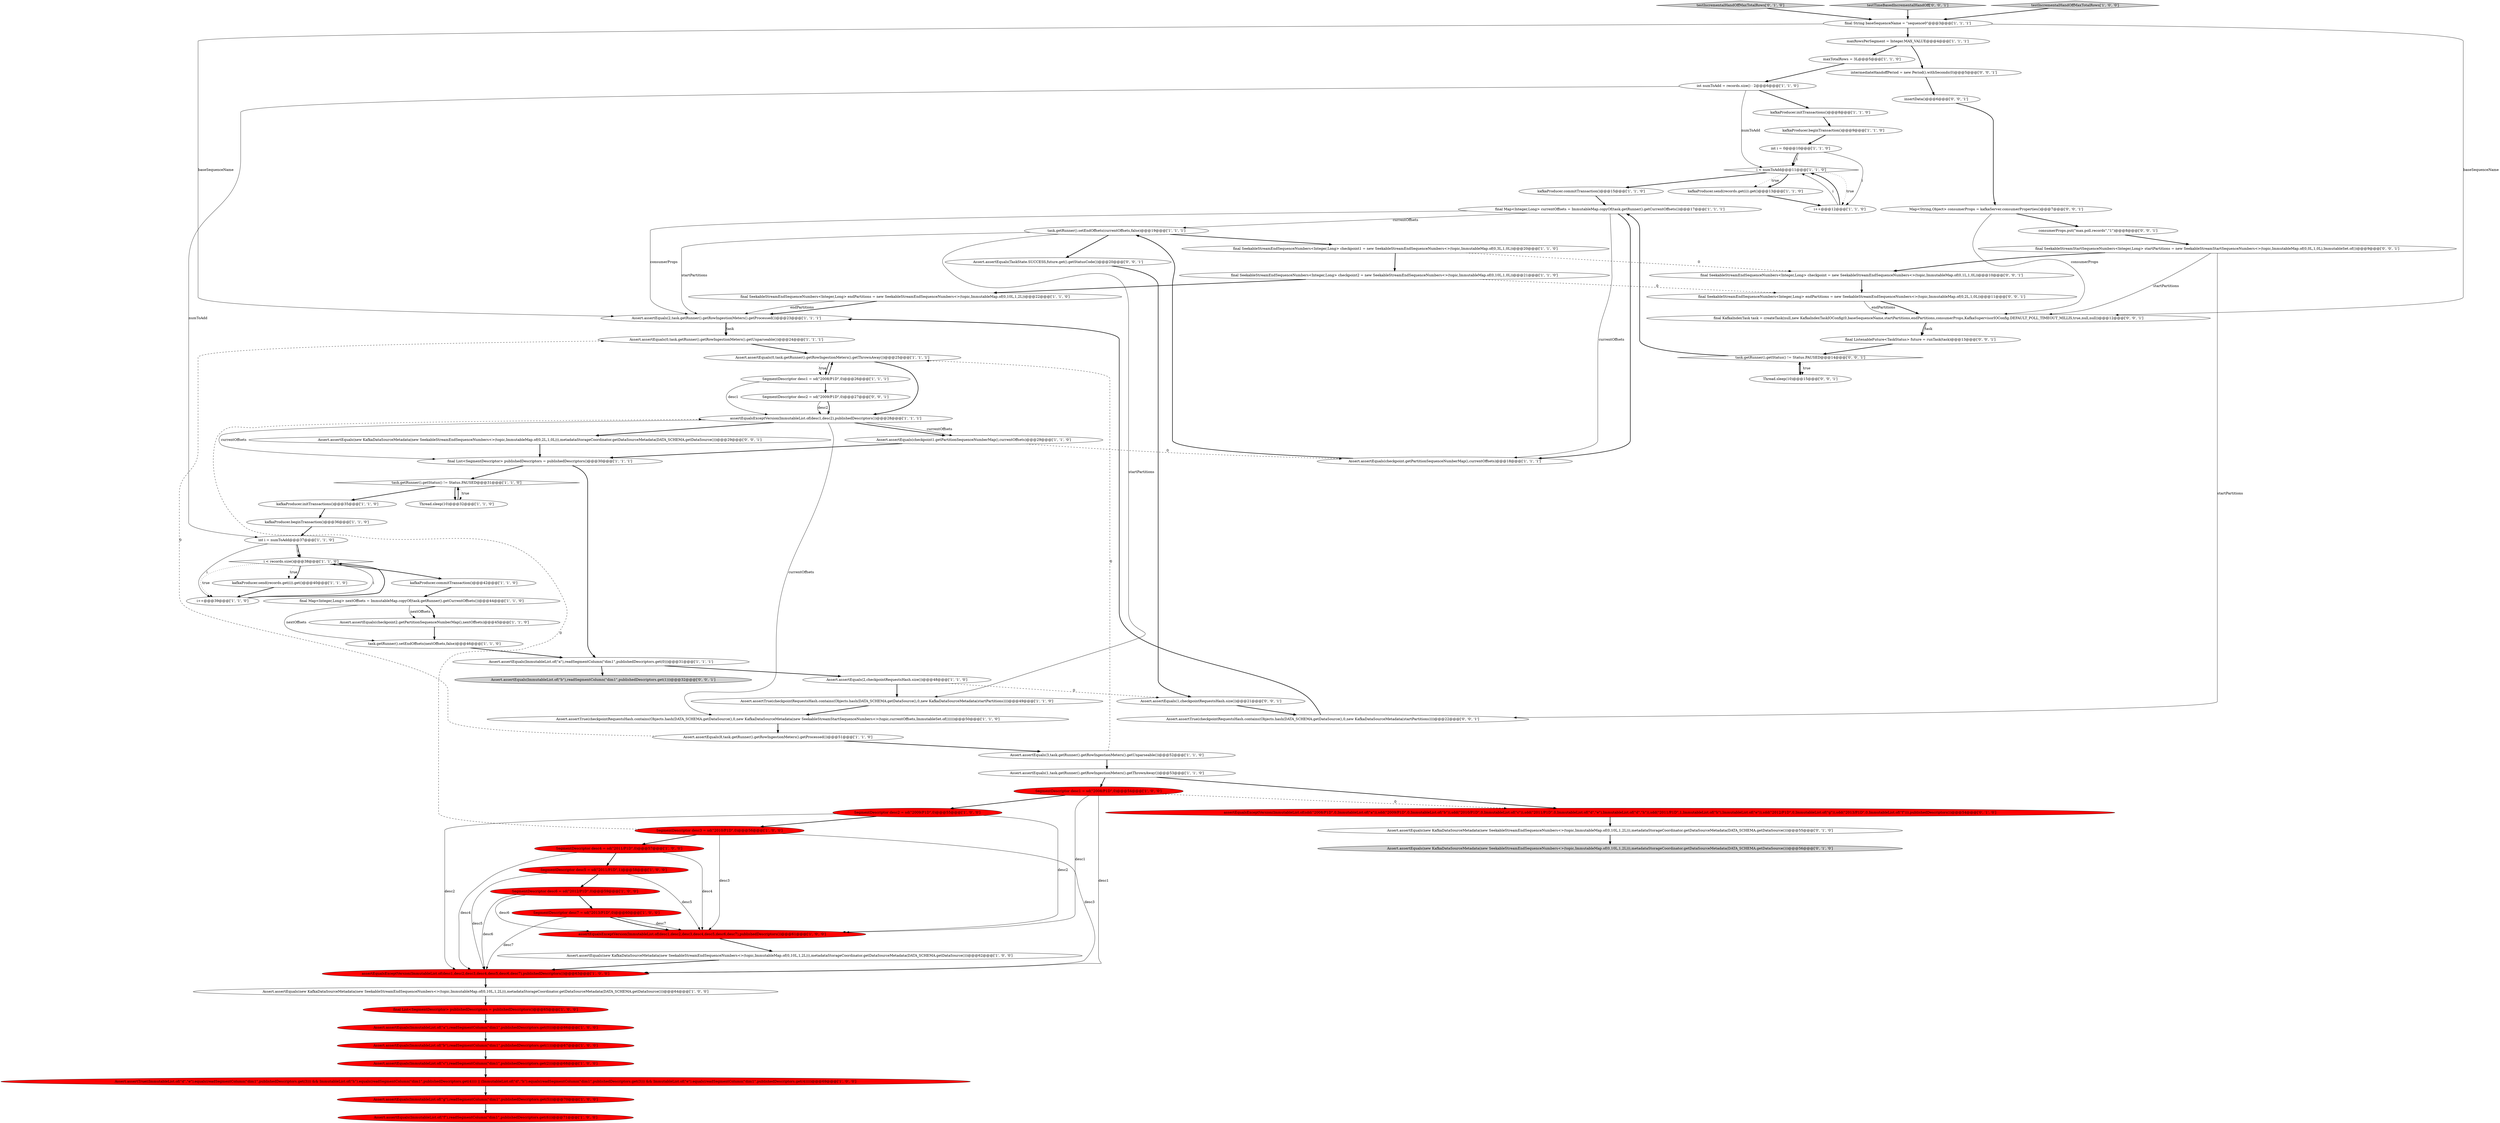digraph {
56 [style = filled, label = "kafkaProducer.initTransactions()@@@8@@@['1', '1', '0']", fillcolor = white, shape = ellipse image = "AAA0AAABBB1BBB"];
22 [style = filled, label = "Assert.assertEquals(0,task.getRunner().getRowIngestionMeters().getUnparseable())@@@24@@@['1', '1', '1']", fillcolor = white, shape = ellipse image = "AAA0AAABBB1BBB"];
64 [style = filled, label = "testIncrementalHandOffMaxTotalRows['0', '1', '0']", fillcolor = lightgray, shape = diamond image = "AAA0AAABBB2BBB"];
13 [style = filled, label = "i < records.size()@@@38@@@['1', '1', '0']", fillcolor = white, shape = diamond image = "AAA0AAABBB1BBB"];
39 [style = filled, label = "final SeekableStreamEndSequenceNumbers<Integer,Long> checkpoint1 = new SeekableStreamEndSequenceNumbers<>(topic,ImmutableMap.of(0,3L,1,0L))@@@20@@@['1', '1', '0']", fillcolor = white, shape = ellipse image = "AAA0AAABBB1BBB"];
55 [style = filled, label = "Assert.assertEquals(3,task.getRunner().getRowIngestionMeters().getUnparseable())@@@52@@@['1', '1', '0']", fillcolor = white, shape = ellipse image = "AAA0AAABBB1BBB"];
51 [style = filled, label = "Assert.assertEquals(ImmutableList.of(\"g\"),readSegmentColumn(\"dim1\",publishedDescriptors.get(5)))@@@70@@@['1', '0', '0']", fillcolor = red, shape = ellipse image = "AAA1AAABBB1BBB"];
57 [style = filled, label = "maxTotalRows = 3L@@@5@@@['1', '1', '0']", fillcolor = white, shape = ellipse image = "AAA0AAABBB1BBB"];
67 [style = filled, label = "insertData()@@@6@@@['0', '0', '1']", fillcolor = white, shape = ellipse image = "AAA0AAABBB3BBB"];
45 [style = filled, label = "Assert.assertEquals(ImmutableList.of(\"a\"),readSegmentColumn(\"dim1\",publishedDescriptors.get(0)))@@@66@@@['1', '0', '0']", fillcolor = red, shape = ellipse image = "AAA1AAABBB1BBB"];
23 [style = filled, label = "task.getRunner().setEndOffsets(currentOffsets,false)@@@19@@@['1', '1', '1']", fillcolor = white, shape = ellipse image = "AAA0AAABBB1BBB"];
25 [style = filled, label = "Assert.assertEquals(0,task.getRunner().getRowIngestionMeters().getThrownAway())@@@25@@@['1', '1', '1']", fillcolor = white, shape = ellipse image = "AAA0AAABBB1BBB"];
62 [style = filled, label = "assertEqualsExceptVersion(ImmutableList.of(sdd(\"2008/P1D\",0,ImmutableList.of(\"a\")),sdd(\"2009/P1D\",0,ImmutableList.of(\"b\")),sdd(\"2010/P1D\",0,ImmutableList.of(\"c\")),sdd(\"2011/P1D\",0,ImmutableList.of(\"d\",\"e\"),ImmutableList.of(\"d\",\"h\")),sdd(\"2011/P1D\",1,ImmutableList.of(\"h\"),ImmutableList.of(\"e\")),sdd(\"2012/P1D\",0,ImmutableList.of(\"g\")),sdd(\"2013/P1D\",0,ImmutableList.of(\"f\"))),publishedDescriptors())@@@54@@@['0', '1', '0']", fillcolor = red, shape = ellipse image = "AAA1AAABBB2BBB"];
32 [style = filled, label = "i < numToAdd@@@11@@@['1', '1', '0']", fillcolor = white, shape = diamond image = "AAA0AAABBB1BBB"];
12 [style = filled, label = "Assert.assertEquals(new KafkaDataSourceMetadata(new SeekableStreamEndSequenceNumbers<>(topic,ImmutableMap.of(0,10L,1,2L))),metadataStorageCoordinator.getDataSourceMetadata(DATA_SCHEMA.getDataSource()))@@@62@@@['1', '0', '0']", fillcolor = white, shape = ellipse image = "AAA0AAABBB1BBB"];
24 [style = filled, label = "final SeekableStreamEndSequenceNumbers<Integer,Long> checkpoint2 = new SeekableStreamEndSequenceNumbers<>(topic,ImmutableMap.of(0,10L,1,0L))@@@21@@@['1', '1', '0']", fillcolor = white, shape = ellipse image = "AAA0AAABBB1BBB"];
33 [style = filled, label = "task.getRunner().setEndOffsets(nextOffsets,false)@@@46@@@['1', '1', '0']", fillcolor = white, shape = ellipse image = "AAA0AAABBB1BBB"];
17 [style = filled, label = "Assert.assertTrue(checkpointRequestsHash.contains(Objects.hash(DATA_SCHEMA.getDataSource(),0,new KafkaDataSourceMetadata(new SeekableStreamStartSequenceNumbers<>(topic,currentOffsets,ImmutableSet.of())))))@@@50@@@['1', '1', '0']", fillcolor = white, shape = ellipse image = "AAA0AAABBB1BBB"];
1 [style = filled, label = "SegmentDescriptor desc2 = sd(\"2009/P1D\",0)@@@55@@@['1', '0', '0']", fillcolor = red, shape = ellipse image = "AAA1AAABBB1BBB"];
37 [style = filled, label = "final List<SegmentDescriptor> publishedDescriptors = publishedDescriptors()@@@65@@@['1', '0', '0']", fillcolor = red, shape = ellipse image = "AAA1AAABBB1BBB"];
52 [style = filled, label = "Assert.assertEquals(8,task.getRunner().getRowIngestionMeters().getProcessed())@@@51@@@['1', '1', '0']", fillcolor = white, shape = ellipse image = "AAA0AAABBB1BBB"];
58 [style = filled, label = "SegmentDescriptor desc1 = sd(\"2008/P1D\",0)@@@54@@@['1', '0', '0']", fillcolor = red, shape = ellipse image = "AAA1AAABBB1BBB"];
63 [style = filled, label = "Assert.assertEquals(new KafkaDataSourceMetadata(new SeekableStreamEndSequenceNumbers<>(topic,ImmutableMap.of(0,10L,1,2L))),metadataStorageCoordinator.getDataSourceMetadata(DATA_SCHEMA.getDataSource()))@@@56@@@['0', '1', '0']", fillcolor = lightgray, shape = ellipse image = "AAA0AAABBB2BBB"];
20 [style = filled, label = "final Map<Integer,Long> nextOffsets = ImmutableMap.copyOf(task.getRunner().getCurrentOffsets())@@@44@@@['1', '1', '0']", fillcolor = white, shape = ellipse image = "AAA0AAABBB1BBB"];
43 [style = filled, label = "kafkaProducer.beginTransaction()@@@36@@@['1', '1', '0']", fillcolor = white, shape = ellipse image = "AAA0AAABBB1BBB"];
78 [style = filled, label = "testTimeBasedIncrementalHandOff['0', '0', '1']", fillcolor = lightgray, shape = diamond image = "AAA0AAABBB3BBB"];
61 [style = filled, label = "i++@@@39@@@['1', '1', '0']", fillcolor = white, shape = ellipse image = "AAA0AAABBB1BBB"];
71 [style = filled, label = "intermediateHandoffPeriod = new Period().withSeconds(0)@@@5@@@['0', '0', '1']", fillcolor = white, shape = ellipse image = "AAA0AAABBB3BBB"];
27 [style = filled, label = "Assert.assertEquals(new KafkaDataSourceMetadata(new SeekableStreamEndSequenceNumbers<>(topic,ImmutableMap.of(0,10L,1,2L))),metadataStorageCoordinator.getDataSourceMetadata(DATA_SCHEMA.getDataSource()))@@@64@@@['1', '0', '0']", fillcolor = white, shape = ellipse image = "AAA0AAABBB1BBB"];
46 [style = filled, label = "Assert.assertEquals(ImmutableList.of(\"c\"),readSegmentColumn(\"dim1\",publishedDescriptors.get(2)))@@@68@@@['1', '0', '0']", fillcolor = red, shape = ellipse image = "AAA1AAABBB1BBB"];
21 [style = filled, label = "Assert.assertEquals(1,task.getRunner().getRowIngestionMeters().getThrownAway())@@@53@@@['1', '1', '0']", fillcolor = white, shape = ellipse image = "AAA0AAABBB1BBB"];
68 [style = filled, label = "Assert.assertEquals(new KafkaDataSourceMetadata(new SeekableStreamEndSequenceNumbers<>(topic,ImmutableMap.of(0,2L,1,0L))),metadataStorageCoordinator.getDataSourceMetadata(DATA_SCHEMA.getDataSource()))@@@29@@@['0', '0', '1']", fillcolor = white, shape = ellipse image = "AAA0AAABBB3BBB"];
26 [style = filled, label = "final SeekableStreamEndSequenceNumbers<Integer,Long> endPartitions = new SeekableStreamEndSequenceNumbers<>(topic,ImmutableMap.of(0,10L,1,2L))@@@22@@@['1', '1', '0']", fillcolor = white, shape = ellipse image = "AAA0AAABBB1BBB"];
54 [style = filled, label = "final String baseSequenceName = \"sequence0\"@@@3@@@['1', '1', '1']", fillcolor = white, shape = ellipse image = "AAA0AAABBB1BBB"];
74 [style = filled, label = "Assert.assertEquals(ImmutableList.of(\"b\"),readSegmentColumn(\"dim1\",publishedDescriptors.get(1)))@@@32@@@['0', '0', '1']", fillcolor = lightgray, shape = ellipse image = "AAA0AAABBB3BBB"];
83 [style = filled, label = "final SeekableStreamEndSequenceNumbers<Integer,Long> endPartitions = new SeekableStreamEndSequenceNumbers<>(topic,ImmutableMap.of(0,2L,1,0L))@@@11@@@['0', '0', '1']", fillcolor = white, shape = ellipse image = "AAA0AAABBB3BBB"];
19 [style = filled, label = "Assert.assertEquals(checkpoint.getPartitionSequenceNumberMap(),currentOffsets)@@@18@@@['1', '1', '1']", fillcolor = white, shape = ellipse image = "AAA0AAABBB1BBB"];
28 [style = filled, label = "i++@@@12@@@['1', '1', '0']", fillcolor = white, shape = ellipse image = "AAA0AAABBB1BBB"];
15 [style = filled, label = "Assert.assertEquals(2,task.getRunner().getRowIngestionMeters().getProcessed())@@@23@@@['1', '1', '1']", fillcolor = white, shape = ellipse image = "AAA0AAABBB1BBB"];
16 [style = filled, label = "int numToAdd = records.size() - 2@@@6@@@['1', '1', '0']", fillcolor = white, shape = ellipse image = "AAA0AAABBB1BBB"];
11 [style = filled, label = "Assert.assertTrue((ImmutableList.of(\"d\",\"e\").equals(readSegmentColumn(\"dim1\",publishedDescriptors.get(3))) && ImmutableList.of(\"h\").equals(readSegmentColumn(\"dim1\",publishedDescriptors.get(4)))) || (ImmutableList.of(\"d\",\"h\").equals(readSegmentColumn(\"dim1\",publishedDescriptors.get(3))) && ImmutableList.of(\"e\").equals(readSegmentColumn(\"dim1\",publishedDescriptors.get(4)))))@@@69@@@['1', '0', '0']", fillcolor = red, shape = ellipse image = "AAA1AAABBB1BBB"];
59 [style = filled, label = "testIncrementalHandOffMaxTotalRows['1', '0', '0']", fillcolor = lightgray, shape = diamond image = "AAA0AAABBB1BBB"];
72 [style = filled, label = "Assert.assertTrue(checkpointRequestsHash.contains(Objects.hash(DATA_SCHEMA.getDataSource(),0,new KafkaDataSourceMetadata(startPartitions))))@@@22@@@['0', '0', '1']", fillcolor = white, shape = ellipse image = "AAA0AAABBB3BBB"];
49 [style = filled, label = "Thread.sleep(10)@@@32@@@['1', '1', '0']", fillcolor = white, shape = ellipse image = "AAA0AAABBB1BBB"];
65 [style = filled, label = "Assert.assertEquals(new KafkaDataSourceMetadata(new SeekableStreamEndSequenceNumbers<>(topic,ImmutableMap.of(0,10L,1,2L))),metadataStorageCoordinator.getDataSourceMetadata(DATA_SCHEMA.getDataSource()))@@@55@@@['0', '1', '0']", fillcolor = white, shape = ellipse image = "AAA0AAABBB2BBB"];
36 [style = filled, label = "assertEqualsExceptVersion(ImmutableList.of(desc1,desc2,desc3,desc4,desc5,desc6,desc7),publishedDescriptors())@@@63@@@['1', '0', '0']", fillcolor = red, shape = ellipse image = "AAA1AAABBB1BBB"];
75 [style = filled, label = "Assert.assertEquals(TaskState.SUCCESS,future.get().getStatusCode())@@@20@@@['0', '0', '1']", fillcolor = white, shape = ellipse image = "AAA0AAABBB3BBB"];
40 [style = filled, label = "Assert.assertEquals(2,checkpointRequestsHash.size())@@@48@@@['1', '1', '0']", fillcolor = white, shape = ellipse image = "AAA0AAABBB1BBB"];
5 [style = filled, label = "Assert.assertEquals(ImmutableList.of(\"b\"),readSegmentColumn(\"dim1\",publishedDescriptors.get(1)))@@@67@@@['1', '0', '0']", fillcolor = red, shape = ellipse image = "AAA1AAABBB1BBB"];
31 [style = filled, label = "Assert.assertEquals(ImmutableList.of(\"a\"),readSegmentColumn(\"dim1\",publishedDescriptors.get(0)))@@@31@@@['1', '1', '1']", fillcolor = white, shape = ellipse image = "AAA0AAABBB1BBB"];
80 [style = filled, label = "SegmentDescriptor desc2 = sd(\"2009/P1D\",0)@@@27@@@['0', '0', '1']", fillcolor = white, shape = ellipse image = "AAA0AAABBB3BBB"];
77 [style = filled, label = "final KafkaIndexTask task = createTask(null,new KafkaIndexTaskIOConfig(0,baseSequenceName,startPartitions,endPartitions,consumerProps,KafkaSupervisorIOConfig.DEFAULT_POLL_TIMEOUT_MILLIS,true,null,null))@@@12@@@['0', '0', '1']", fillcolor = white, shape = ellipse image = "AAA0AAABBB3BBB"];
0 [style = filled, label = "Assert.assertEquals(checkpoint2.getPartitionSequenceNumberMap(),nextOffsets)@@@45@@@['1', '1', '0']", fillcolor = white, shape = ellipse image = "AAA0AAABBB1BBB"];
47 [style = filled, label = "SegmentDescriptor desc1 = sd(\"2008/P1D\",0)@@@26@@@['1', '1', '1']", fillcolor = white, shape = ellipse image = "AAA0AAABBB1BBB"];
30 [style = filled, label = "Assert.assertTrue(checkpointRequestsHash.contains(Objects.hash(DATA_SCHEMA.getDataSource(),0,new KafkaDataSourceMetadata(startPartitions))))@@@49@@@['1', '1', '0']", fillcolor = white, shape = ellipse image = "AAA0AAABBB1BBB"];
69 [style = filled, label = "final SeekableStreamStartSequenceNumbers<Integer,Long> startPartitions = new SeekableStreamStartSequenceNumbers<>(topic,ImmutableMap.of(0,0L,1,0L),ImmutableSet.of())@@@9@@@['0', '0', '1']", fillcolor = white, shape = ellipse image = "AAA0AAABBB3BBB"];
50 [style = filled, label = "kafkaProducer.commitTransaction()@@@42@@@['1', '1', '0']", fillcolor = white, shape = ellipse image = "AAA0AAABBB1BBB"];
3 [style = filled, label = "final List<SegmentDescriptor> publishedDescriptors = publishedDescriptors()@@@30@@@['1', '1', '1']", fillcolor = white, shape = ellipse image = "AAA0AAABBB1BBB"];
2 [style = filled, label = "Assert.assertEquals(checkpoint1.getPartitionSequenceNumberMap(),currentOffsets)@@@29@@@['1', '1', '0']", fillcolor = white, shape = ellipse image = "AAA0AAABBB1BBB"];
82 [style = filled, label = "Map<String,Object> consumerProps = kafkaServer.consumerProperties()@@@7@@@['0', '0', '1']", fillcolor = white, shape = ellipse image = "AAA0AAABBB3BBB"];
42 [style = filled, label = "kafkaProducer.send(records.get(i)).get()@@@13@@@['1', '1', '0']", fillcolor = white, shape = ellipse image = "AAA0AAABBB1BBB"];
7 [style = filled, label = "assertEqualsExceptVersion(ImmutableList.of(desc1,desc2),publishedDescriptors())@@@28@@@['1', '1', '1']", fillcolor = white, shape = ellipse image = "AAA0AAABBB1BBB"];
34 [style = filled, label = "SegmentDescriptor desc3 = sd(\"2010/P1D\",0)@@@56@@@['1', '0', '0']", fillcolor = red, shape = ellipse image = "AAA1AAABBB1BBB"];
73 [style = filled, label = "consumerProps.put(\"max.poll.records\",\"1\")@@@8@@@['0', '0', '1']", fillcolor = white, shape = ellipse image = "AAA0AAABBB3BBB"];
4 [style = filled, label = "SegmentDescriptor desc7 = sd(\"2013/P1D\",0)@@@60@@@['1', '0', '0']", fillcolor = red, shape = ellipse image = "AAA1AAABBB1BBB"];
76 [style = filled, label = "Assert.assertEquals(1,checkpointRequestsHash.size())@@@21@@@['0', '0', '1']", fillcolor = white, shape = ellipse image = "AAA0AAABBB3BBB"];
60 [style = filled, label = "kafkaProducer.initTransactions()@@@35@@@['1', '1', '0']", fillcolor = white, shape = ellipse image = "AAA0AAABBB1BBB"];
8 [style = filled, label = "task.getRunner().getStatus() != Status.PAUSED@@@31@@@['1', '1', '0']", fillcolor = white, shape = diamond image = "AAA0AAABBB1BBB"];
35 [style = filled, label = "assertEqualsExceptVersion(ImmutableList.of(desc1,desc2,desc3,desc4,desc5,desc6,desc7),publishedDescriptors())@@@61@@@['1', '0', '0']", fillcolor = red, shape = ellipse image = "AAA1AAABBB1BBB"];
70 [style = filled, label = "final ListenableFuture<TaskStatus> future = runTask(task)@@@13@@@['0', '0', '1']", fillcolor = white, shape = ellipse image = "AAA0AAABBB3BBB"];
48 [style = filled, label = "final Map<Integer,Long> currentOffsets = ImmutableMap.copyOf(task.getRunner().getCurrentOffsets())@@@17@@@['1', '1', '1']", fillcolor = white, shape = ellipse image = "AAA0AAABBB1BBB"];
81 [style = filled, label = "final SeekableStreamEndSequenceNumbers<Integer,Long> checkpoint = new SeekableStreamEndSequenceNumbers<>(topic,ImmutableMap.of(0,1L,1,0L))@@@10@@@['0', '0', '1']", fillcolor = white, shape = ellipse image = "AAA0AAABBB3BBB"];
29 [style = filled, label = "SegmentDescriptor desc4 = sd(\"2011/P1D\",0)@@@57@@@['1', '0', '0']", fillcolor = red, shape = ellipse image = "AAA1AAABBB1BBB"];
79 [style = filled, label = "task.getRunner().getStatus() != Status.PAUSED@@@14@@@['0', '0', '1']", fillcolor = white, shape = diamond image = "AAA0AAABBB3BBB"];
9 [style = filled, label = "kafkaProducer.beginTransaction()@@@9@@@['1', '1', '0']", fillcolor = white, shape = ellipse image = "AAA0AAABBB1BBB"];
18 [style = filled, label = "int i = 0@@@10@@@['1', '1', '0']", fillcolor = white, shape = ellipse image = "AAA0AAABBB1BBB"];
6 [style = filled, label = "SegmentDescriptor desc6 = sd(\"2012/P1D\",0)@@@59@@@['1', '0', '0']", fillcolor = red, shape = ellipse image = "AAA1AAABBB1BBB"];
14 [style = filled, label = "SegmentDescriptor desc5 = sd(\"2011/P1D\",1)@@@58@@@['1', '0', '0']", fillcolor = red, shape = ellipse image = "AAA1AAABBB1BBB"];
38 [style = filled, label = "maxRowsPerSegment = Integer.MAX_VALUE@@@4@@@['1', '1', '1']", fillcolor = white, shape = ellipse image = "AAA0AAABBB1BBB"];
66 [style = filled, label = "Thread.sleep(10)@@@15@@@['0', '0', '1']", fillcolor = white, shape = ellipse image = "AAA0AAABBB3BBB"];
53 [style = filled, label = "Assert.assertEquals(ImmutableList.of(\"f\"),readSegmentColumn(\"dim1\",publishedDescriptors.get(6)))@@@71@@@['1', '0', '0']", fillcolor = red, shape = ellipse image = "AAA1AAABBB1BBB"];
44 [style = filled, label = "int i = numToAdd@@@37@@@['1', '1', '0']", fillcolor = white, shape = ellipse image = "AAA0AAABBB1BBB"];
10 [style = filled, label = "kafkaProducer.commitTransaction()@@@15@@@['1', '1', '0']", fillcolor = white, shape = ellipse image = "AAA0AAABBB1BBB"];
41 [style = filled, label = "kafkaProducer.send(records.get(i)).get()@@@40@@@['1', '1', '0']", fillcolor = white, shape = ellipse image = "AAA0AAABBB1BBB"];
6->35 [style = solid, label="desc6"];
32->28 [style = dotted, label="true"];
2->19 [style = dashed, label="0"];
79->66 [style = bold, label=""];
81->83 [style = bold, label=""];
13->41 [style = dotted, label="true"];
20->0 [style = bold, label=""];
21->58 [style = bold, label=""];
39->24 [style = bold, label=""];
51->53 [style = bold, label=""];
80->7 [style = bold, label=""];
52->55 [style = bold, label=""];
72->15 [style = bold, label=""];
31->74 [style = bold, label=""];
77->70 [style = bold, label=""];
49->8 [style = bold, label=""];
34->36 [style = solid, label="desc3"];
71->67 [style = bold, label=""];
32->42 [style = dotted, label="true"];
6->36 [style = solid, label="desc6"];
62->65 [style = bold, label=""];
70->79 [style = bold, label=""];
29->36 [style = solid, label="desc4"];
26->15 [style = bold, label=""];
57->16 [style = bold, label=""];
29->14 [style = bold, label=""];
18->32 [style = bold, label=""];
25->47 [style = dotted, label="true"];
31->40 [style = bold, label=""];
48->23 [style = solid, label="currentOffsets"];
28->32 [style = solid, label="i"];
58->35 [style = solid, label="desc1"];
14->36 [style = solid, label="desc5"];
54->38 [style = bold, label=""];
43->44 [style = bold, label=""];
59->54 [style = bold, label=""];
35->12 [style = bold, label=""];
79->48 [style = bold, label=""];
16->32 [style = solid, label="numToAdd"];
22->25 [style = bold, label=""];
25->47 [style = bold, label=""];
11->51 [style = bold, label=""];
7->3 [style = solid, label="currentOffsets"];
55->25 [style = dashed, label="0"];
16->56 [style = bold, label=""];
1->36 [style = solid, label="desc2"];
61->13 [style = bold, label=""];
10->48 [style = bold, label=""];
58->36 [style = solid, label="desc1"];
67->82 [style = bold, label=""];
73->69 [style = bold, label=""];
25->7 [style = bold, label=""];
32->10 [style = bold, label=""];
41->61 [style = bold, label=""];
56->9 [style = bold, label=""];
38->57 [style = bold, label=""];
6->4 [style = bold, label=""];
1->35 [style = solid, label="desc2"];
47->25 [style = bold, label=""];
26->15 [style = solid, label="endPartitions"];
7->68 [style = bold, label=""];
24->83 [style = dashed, label="0"];
7->2 [style = bold, label=""];
83->77 [style = bold, label=""];
23->15 [style = solid, label="startPartitions"];
8->49 [style = dotted, label="true"];
20->0 [style = solid, label="nextOffsets"];
4->35 [style = solid, label="desc7"];
37->45 [style = bold, label=""];
7->2 [style = solid, label="currentOffsets"];
32->42 [style = bold, label=""];
14->6 [style = bold, label=""];
20->33 [style = solid, label="nextOffsets"];
14->35 [style = solid, label="desc5"];
47->80 [style = bold, label=""];
17->52 [style = bold, label=""];
34->29 [style = bold, label=""];
79->66 [style = dotted, label="true"];
23->75 [style = bold, label=""];
30->17 [style = bold, label=""];
80->7 [style = solid, label="desc2"];
18->32 [style = solid, label="i"];
69->81 [style = bold, label=""];
44->61 [style = solid, label="i"];
68->3 [style = bold, label=""];
2->3 [style = bold, label=""];
47->7 [style = solid, label="desc1"];
39->81 [style = dashed, label="0"];
40->76 [style = dashed, label="0"];
16->44 [style = solid, label="numToAdd"];
12->36 [style = bold, label=""];
21->62 [style = bold, label=""];
69->77 [style = solid, label="startPartitions"];
34->7 [style = dashed, label="0"];
69->72 [style = solid, label="startPartitions"];
15->22 [style = bold, label=""];
28->32 [style = bold, label=""];
13->50 [style = bold, label=""];
15->22 [style = solid, label="task"];
77->70 [style = solid, label="task"];
13->41 [style = bold, label=""];
4->36 [style = solid, label="desc7"];
24->26 [style = bold, label=""];
58->1 [style = bold, label=""];
27->37 [style = bold, label=""];
1->34 [style = bold, label=""];
9->18 [style = bold, label=""];
3->8 [style = bold, label=""];
23->39 [style = bold, label=""];
23->30 [style = solid, label="startPartitions"];
40->30 [style = bold, label=""];
42->28 [style = bold, label=""];
75->76 [style = bold, label=""];
61->13 [style = solid, label="i"];
60->43 [style = bold, label=""];
65->63 [style = bold, label=""];
34->35 [style = solid, label="desc3"];
4->35 [style = bold, label=""];
55->21 [style = bold, label=""];
44->13 [style = solid, label="i"];
3->31 [style = bold, label=""];
50->20 [style = bold, label=""];
8->60 [style = bold, label=""];
48->15 [style = solid, label="consumerProps"];
64->54 [style = bold, label=""];
78->54 [style = bold, label=""];
48->19 [style = solid, label="currentOffsets"];
46->11 [style = bold, label=""];
58->62 [style = dashed, label="0"];
76->72 [style = bold, label=""];
7->17 [style = solid, label="currentOffsets"];
54->77 [style = solid, label="baseSequenceName"];
36->27 [style = bold, label=""];
0->33 [style = bold, label=""];
83->77 [style = solid, label="endPartitions"];
54->15 [style = solid, label="baseSequenceName"];
19->23 [style = bold, label=""];
29->35 [style = solid, label="desc4"];
18->28 [style = solid, label="i"];
48->19 [style = bold, label=""];
33->31 [style = bold, label=""];
8->49 [style = bold, label=""];
44->13 [style = bold, label=""];
52->22 [style = dashed, label="0"];
5->46 [style = bold, label=""];
13->61 [style = dotted, label="true"];
82->77 [style = solid, label="consumerProps"];
82->73 [style = bold, label=""];
66->79 [style = bold, label=""];
38->71 [style = bold, label=""];
45->5 [style = bold, label=""];
}
